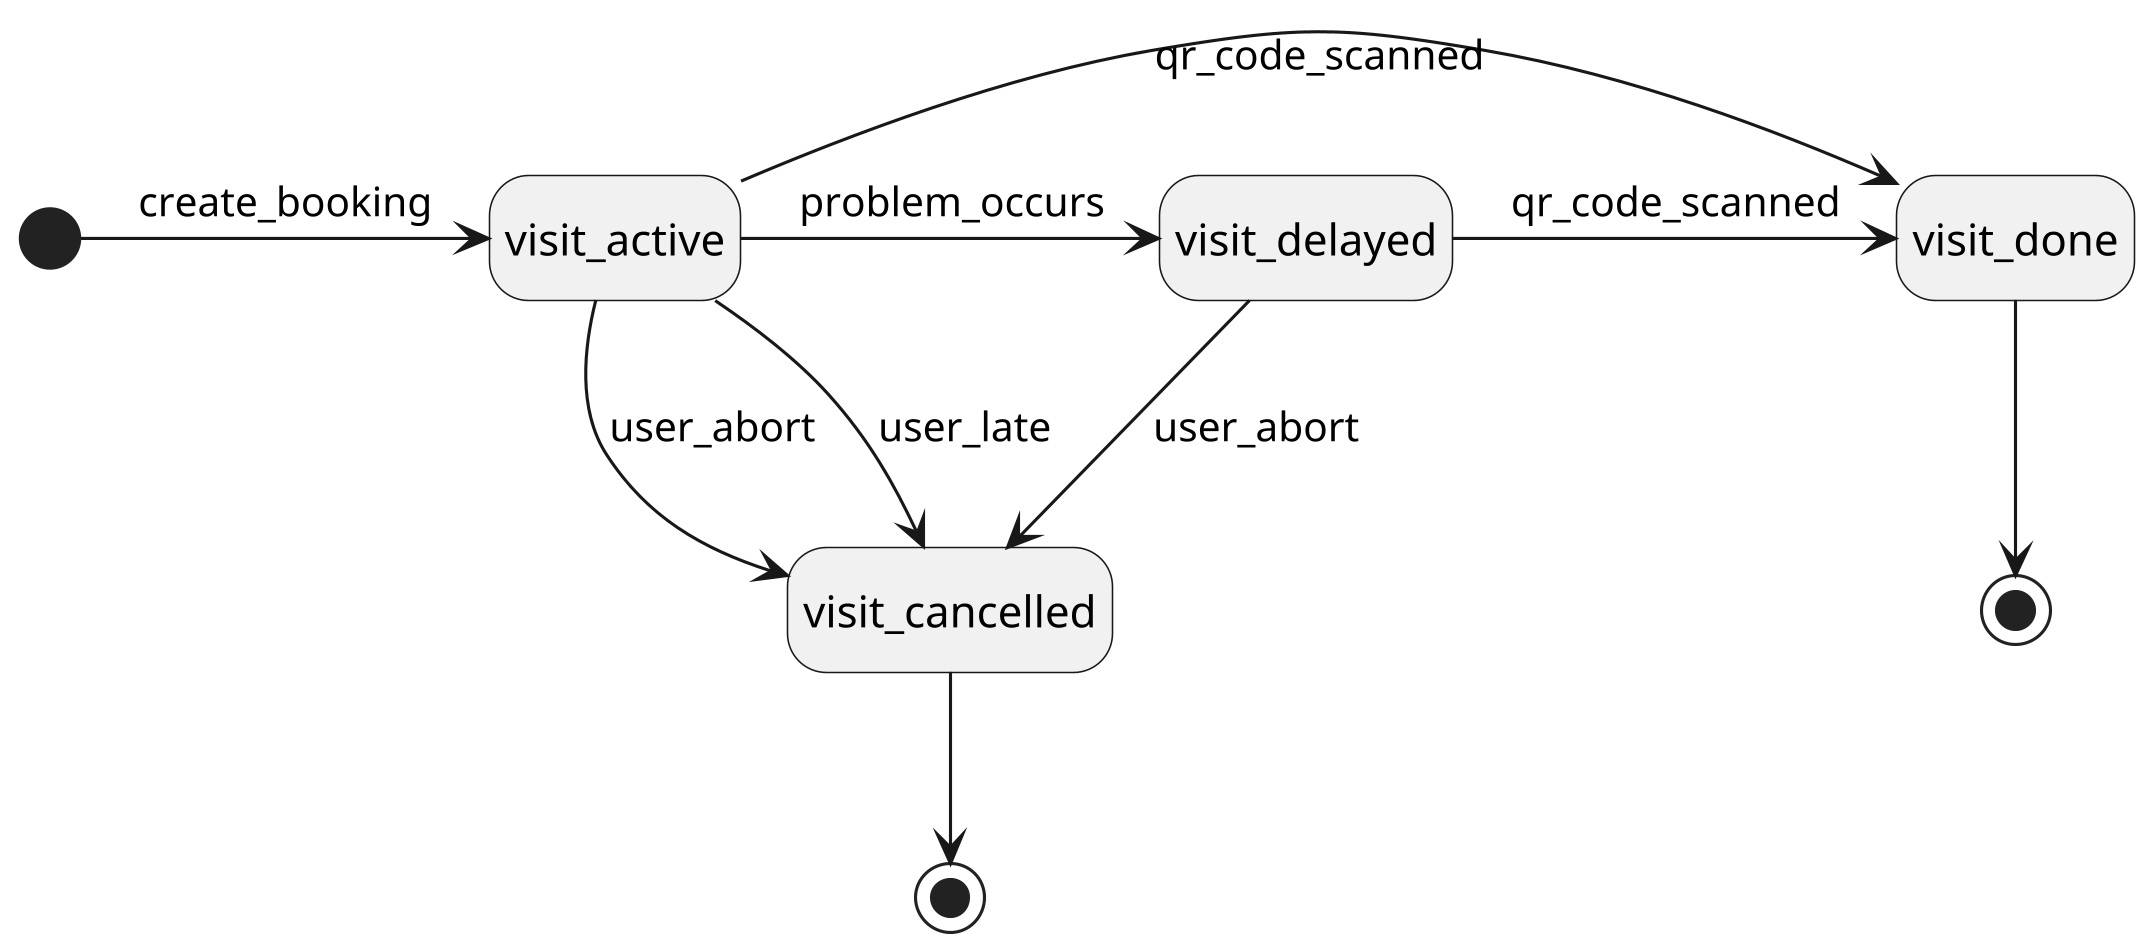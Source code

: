 @startuml visit_state_diagram
hide empty description
skinparam dpi 300
skinparam ActorFontSize 15
skinparam UsecaseFontSize 12

state end1 <<end>>

[*] -> visit_active : create_booking

visit_active -> visit_delayed : problem_occurs
visit_active --> visit_cancelled : user_abort
visit_active --> visit_cancelled : user_late
visit_active -> visit_done : qr_code_scanned

visit_delayed --> visit_cancelled : user_abort
visit_delayed -> visit_done : qr_code_scanned

visit_done --> end1
visit_cancelled --> [*]

@enduml